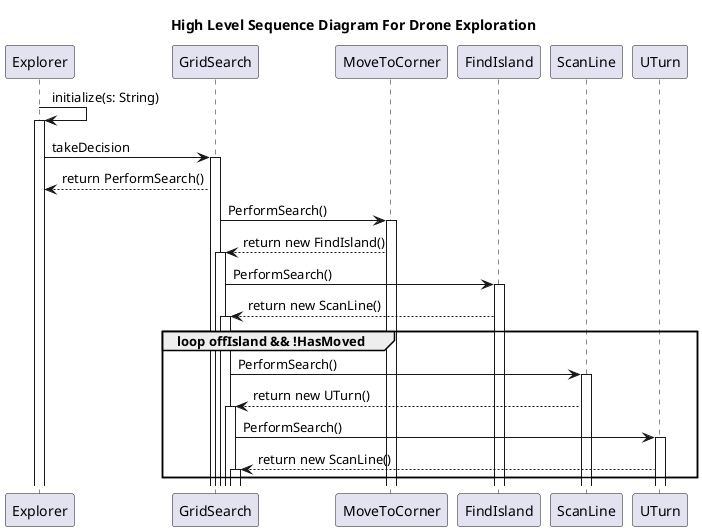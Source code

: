 @startuml
    title "High Level Sequence Diagram For Drone Exploration"

    participant Explorer
    participant GridSearch as GS
    participant MoveToCorner as MTC
    participant FindIsland
    participant ScanLine
    participant UTurn
    
    Explorer -> Explorer ++: initialize(s: String)
    Explorer -> GS ++: takeDecision
    Explorer <-- GS: return PerformSearch()
    GS -> MTC ++: PerformSearch()
    GS <-- MTC ++: return new FindIsland()

    GS -> FindIsland ++: PerformSearch()
    GS <-- FindIsland ++: return new ScanLine()

    group loop offIsland && !HasMoved
        GS -> ScanLine ++: PerformSearch()
        GS <-- ScanLine ++: return new UTurn()
        GS -> UTurn ++: PerformSearch()
        GS <-- UTurn ++: return new ScanLine()
    end

    ' FindIsland(controller: Controller, direction: Direction)
    ' ScanLine(controller: Controller, direction: Direction, uTurnLeft: boolean)
    ' UTurn(controller: Controller, direction: Direction, turnLeft: boolean, moveOutwards: boolean)

@enduml
